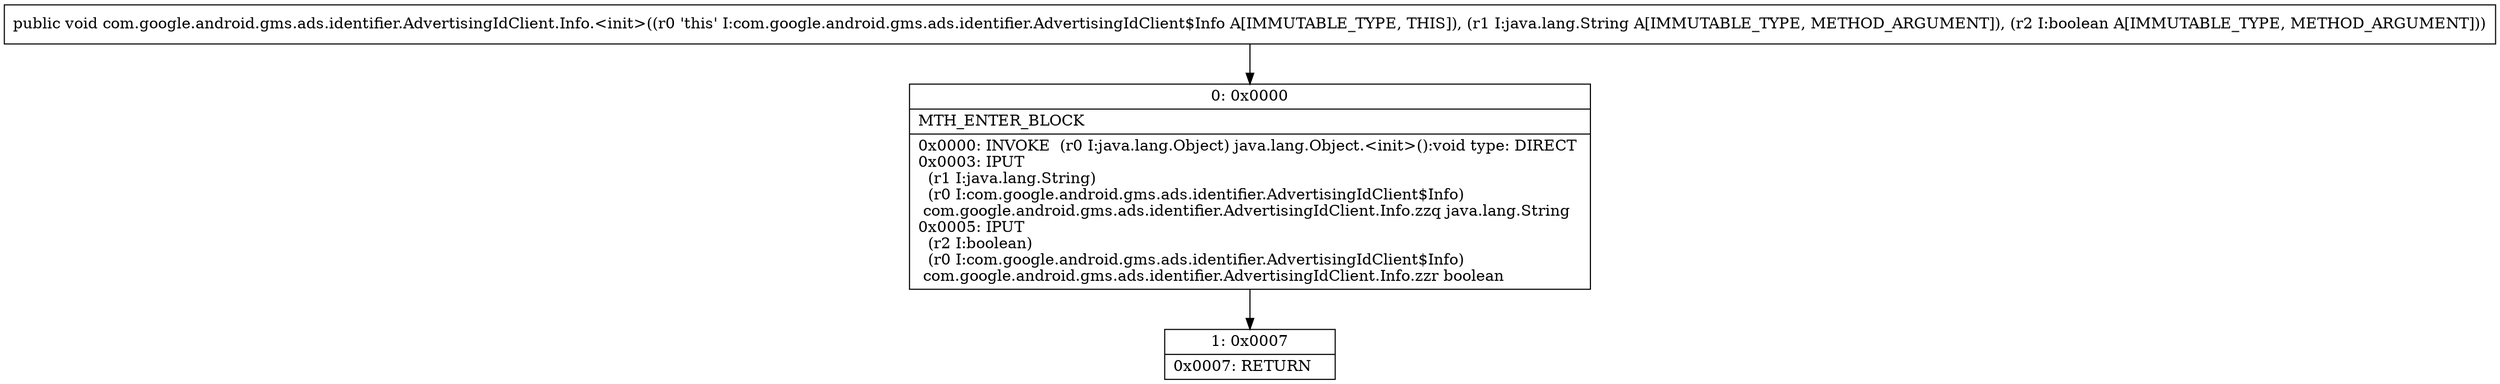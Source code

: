 digraph "CFG forcom.google.android.gms.ads.identifier.AdvertisingIdClient.Info.\<init\>(Ljava\/lang\/String;Z)V" {
Node_0 [shape=record,label="{0\:\ 0x0000|MTH_ENTER_BLOCK\l|0x0000: INVOKE  (r0 I:java.lang.Object) java.lang.Object.\<init\>():void type: DIRECT \l0x0003: IPUT  \l  (r1 I:java.lang.String)\l  (r0 I:com.google.android.gms.ads.identifier.AdvertisingIdClient$Info)\l com.google.android.gms.ads.identifier.AdvertisingIdClient.Info.zzq java.lang.String \l0x0005: IPUT  \l  (r2 I:boolean)\l  (r0 I:com.google.android.gms.ads.identifier.AdvertisingIdClient$Info)\l com.google.android.gms.ads.identifier.AdvertisingIdClient.Info.zzr boolean \l}"];
Node_1 [shape=record,label="{1\:\ 0x0007|0x0007: RETURN   \l}"];
MethodNode[shape=record,label="{public void com.google.android.gms.ads.identifier.AdvertisingIdClient.Info.\<init\>((r0 'this' I:com.google.android.gms.ads.identifier.AdvertisingIdClient$Info A[IMMUTABLE_TYPE, THIS]), (r1 I:java.lang.String A[IMMUTABLE_TYPE, METHOD_ARGUMENT]), (r2 I:boolean A[IMMUTABLE_TYPE, METHOD_ARGUMENT])) }"];
MethodNode -> Node_0;
Node_0 -> Node_1;
}

